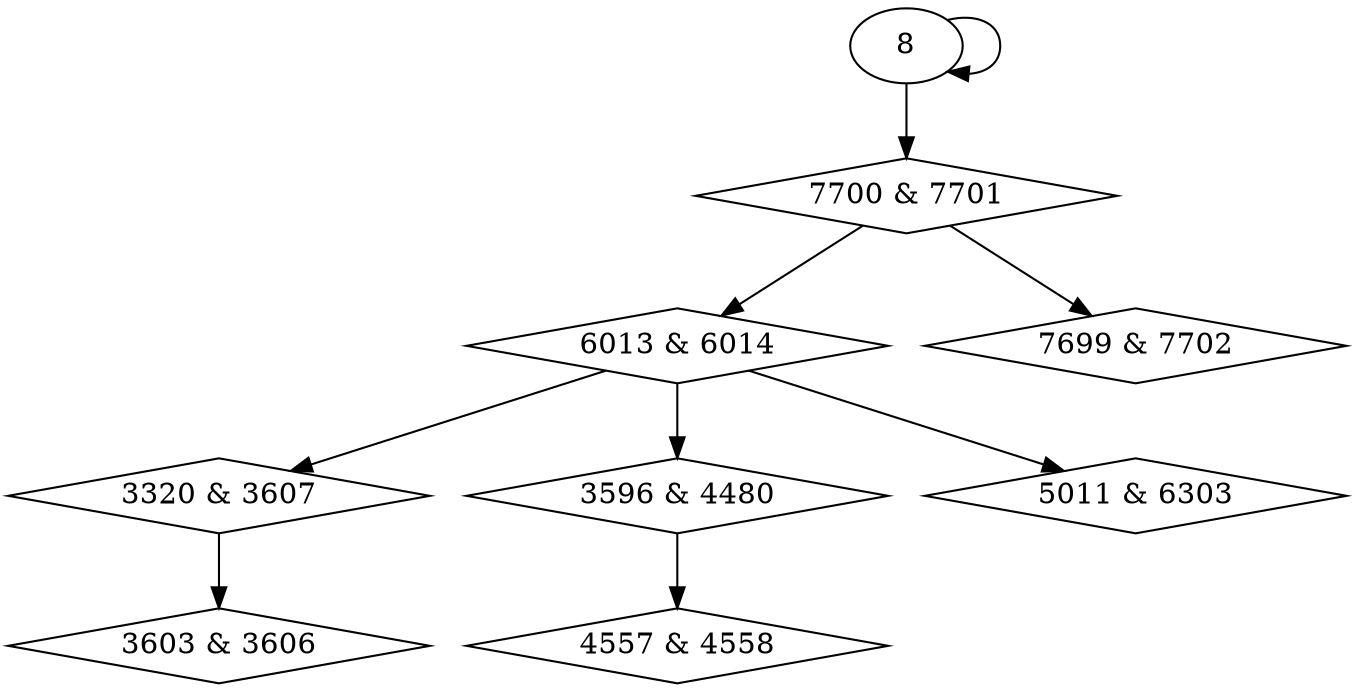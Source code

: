 digraph {
0 [label = "3320 & 3607", shape = diamond];
1 [label = "3596 & 4480", shape = diamond];
2 [label = "3603 & 3606", shape = diamond];
3 [label = "4557 & 4558", shape = diamond];
4 [label = "5011 & 6303", shape = diamond];
5 [label = "6013 & 6014", shape = diamond];
6 [label = "7699 & 7702", shape = diamond];
7 [label = "7700 & 7701", shape = diamond];
5 -> 0;
5 -> 1;
0 -> 2;
1 -> 3;
5 -> 4;
7 -> 5;
7 -> 6;
8 -> 7;
8 -> 8;
}
